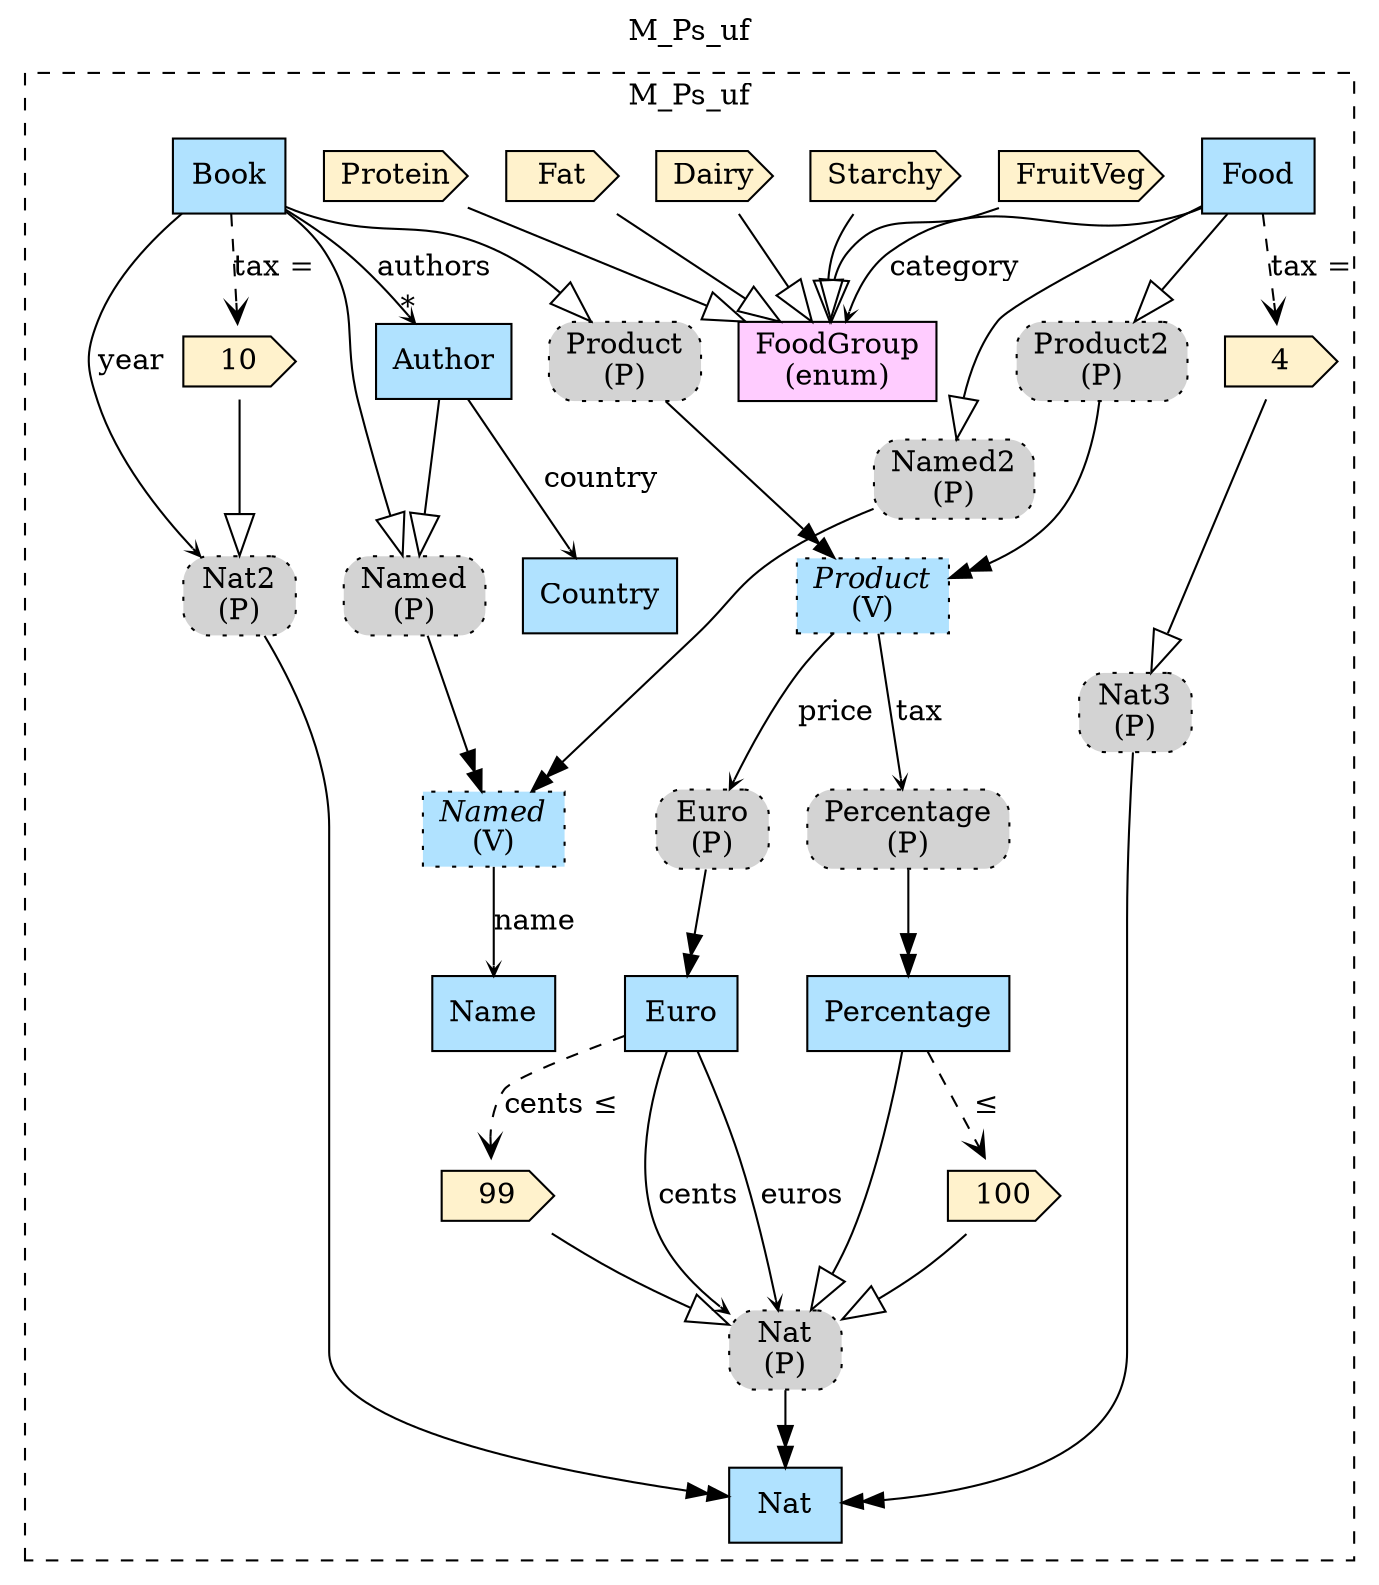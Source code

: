 digraph {graph[label=M_Ps_uf,labelloc=tl,labelfontsize=12];
subgraph cluster_M_Ps_uf{style=dashed;label=M_Ps_uf;
"Percentage"[shape=record,fillcolor=lightskyblue1,style = filled,label="Percentage"];
"PNat"[shape=box,fillcolor=lightgray,style ="rounded,filled,dotted",label=<Nat<br/>(P)>];
"V100"[shape=cds,fillcolor="#FFF2CC",style = filled,label="100"];
"Euro"[shape=record,fillcolor=lightskyblue1,style = filled,label="Euro"];
"V99"[shape=cds,fillcolor="#FFF2CC",style = filled,label="99"];
"Product"[shape=record,fillcolor=lightskyblue1,style ="filled,dotted",label=<{<I>Product</I><br/>(V)}>];
"PPercentage"[shape=box,fillcolor=lightgray,style ="rounded,filled,dotted",label=<Percentage<br/>(P)>];
"PEuro"[shape=box,fillcolor=lightgray,style ="rounded,filled,dotted",label=<Euro<br/>(P)>];
"Food"[shape=record,fillcolor=lightskyblue1,style = filled,label="Food"];
"PNat3"[shape=box,fillcolor=lightgray,style ="rounded,filled,dotted",label=<Nat3<br/>(P)>];
"V4"[shape=cds,fillcolor="#FFF2CC",style = filled,label="4"];
"PProduct2"[shape=box,fillcolor=lightgray,style ="rounded,filled,dotted",label=<Product2<br/>(P)>];
"PNamed2"[shape=box,fillcolor=lightgray,style ="rounded,filled,dotted",label=<Named2<br/>(P)>];
"FoodGroup"[shape=record,fillcolor="#FFCCFF",style = filled,label="FoodGroup\l(enum)"];
"VFruitVeg"[shape=cds,fillcolor="#FFF2CC",style = filled,label="FruitVeg"];
"VStarchy"[shape=cds,fillcolor="#FFF2CC",style = filled,label="Starchy"];
"VDairy"[shape=cds,fillcolor="#FFF2CC",style = filled,label="Dairy"];
"VFat"[shape=cds,fillcolor="#FFF2CC",style = filled,label="Fat"];
"VProtein"[shape=cds,fillcolor="#FFF2CC",style = filled,label="Protein"];
"V10"[shape=cds,fillcolor="#FFF2CC",style = filled,label="10"];
"Country"[shape=record,fillcolor=lightskyblue1,style = filled,label="Country"];
"Author"[shape=record,fillcolor=lightskyblue1,style = filled,label="Author"];
"PNamed"[shape=box,fillcolor=lightgray,style ="rounded,filled,dotted",label=<Named<br/>(P)>];
"PNat2"[shape=box,fillcolor=lightgray,style ="rounded,filled,dotted",label=<Nat2<br/>(P)>];
"PProduct"[shape=box,fillcolor=lightgray,style ="rounded,filled,dotted",label=<Product<br/>(P)>];
"Book"[shape=record,fillcolor=lightskyblue1,style = filled,label="Book"];
"Named"[shape=record,fillcolor=lightskyblue1,style ="filled,dotted",label=<{<I>Named</I><br/>(V)}>];
"Name"[shape=record,fillcolor=lightskyblue1,style = filled,label="Name"];
"Nat"[shape=record,fillcolor=lightskyblue1,style = filled,label="Nat"];

"Percentage"->"PNat"[arrowhead=onormal,arrowsize=2.0];
"V100"->"PNat"[arrowhead=onormal,arrowsize=2.0];
"Percentage"->"V100"[arrowhead=vee,style=dashed,label=" ≤"];

"Euro"->"PNat"[label="cents",arrowhead=vee,headlabel="",arrowsize=.5];
"Euro"->"PNat"[label="euros",arrowhead=vee,headlabel="",arrowsize=.5];
"V99"->"PNat"[arrowhead=onormal,arrowsize=2.0];
"Euro"->"V99"[arrowhead=vee,style=dashed,label="cents ≤"];

"Product"->"PEuro"[label="price",arrowhead=vee,headlabel="",arrowsize=.5];
"Product"->"PPercentage"[label="tax",arrowhead=vee,headlabel="",arrowsize=.5];
"Food"->"PProduct2"[arrowhead=onormal,arrowsize=2.0];
"Food"->"PNamed2"[arrowhead=onormal,arrowsize=2.0];
"V4"->"PNat3"[arrowhead=onormal,arrowsize=2.0];
"VFruitVeg"->"FoodGroup"[arrowhead=onormal,arrowsize=2.0];
"VStarchy"->"FoodGroup"[arrowhead=onormal,arrowsize=2.0];
"VDairy"->"FoodGroup"[arrowhead=onormal,arrowsize=2.0];
"VFat"->"FoodGroup"[arrowhead=onormal,arrowsize=2.0];
"VProtein"->"FoodGroup"[arrowhead=onormal,arrowsize=2.0];
"Food"->"FoodGroup"[label="category",arrowhead=vee,headlabel="",arrowsize=.5];
"Food"->"V4"[arrowhead=vee,style=dashed,label="tax ="];

"Book"->"V10"[arrowhead=vee,style=dashed,label="tax ="];

"Author"->"Country"[label="country",arrowhead=vee,headlabel="",arrowsize=.5];
"Book"->"Author"[label="authors",arrowhead=vee,headlabel="*",arrowsize=.5];
"Book"->"PNat2"[label="year",arrowhead=vee,headlabel="",arrowsize=.5];
"Author"->"PNamed"[arrowhead=onormal,arrowsize=2.0];
"Book"->"PNamed"[arrowhead=onormal,arrowsize=2.0];
"V10"->"PNat2"[arrowhead=onormal,arrowsize=2.0];
"Book"->"PProduct"[arrowhead=onormal,arrowsize=2.0];
"Named"->"Name"[label="name",arrowhead=vee,headlabel="",arrowsize=.5];

}
"PNat"->"Nat"[arrowhead=normalnormal];
"PPercentage"->"Percentage"[arrowhead=normalnormal];
"PEuro"->"Euro"[arrowhead=normalnormal];
"PProduct2"->"Product"[arrowhead=normalnormal];
"PNamed2"->"Named"[arrowhead=normalnormal];
"PNat3"->"Nat"[arrowhead=normalnormal];
"PNat2"->"Nat"[arrowhead=normalnormal];
"PNamed"->"Named"[arrowhead=normalnormal];
"PProduct"->"Product"[arrowhead=normalnormal];
}